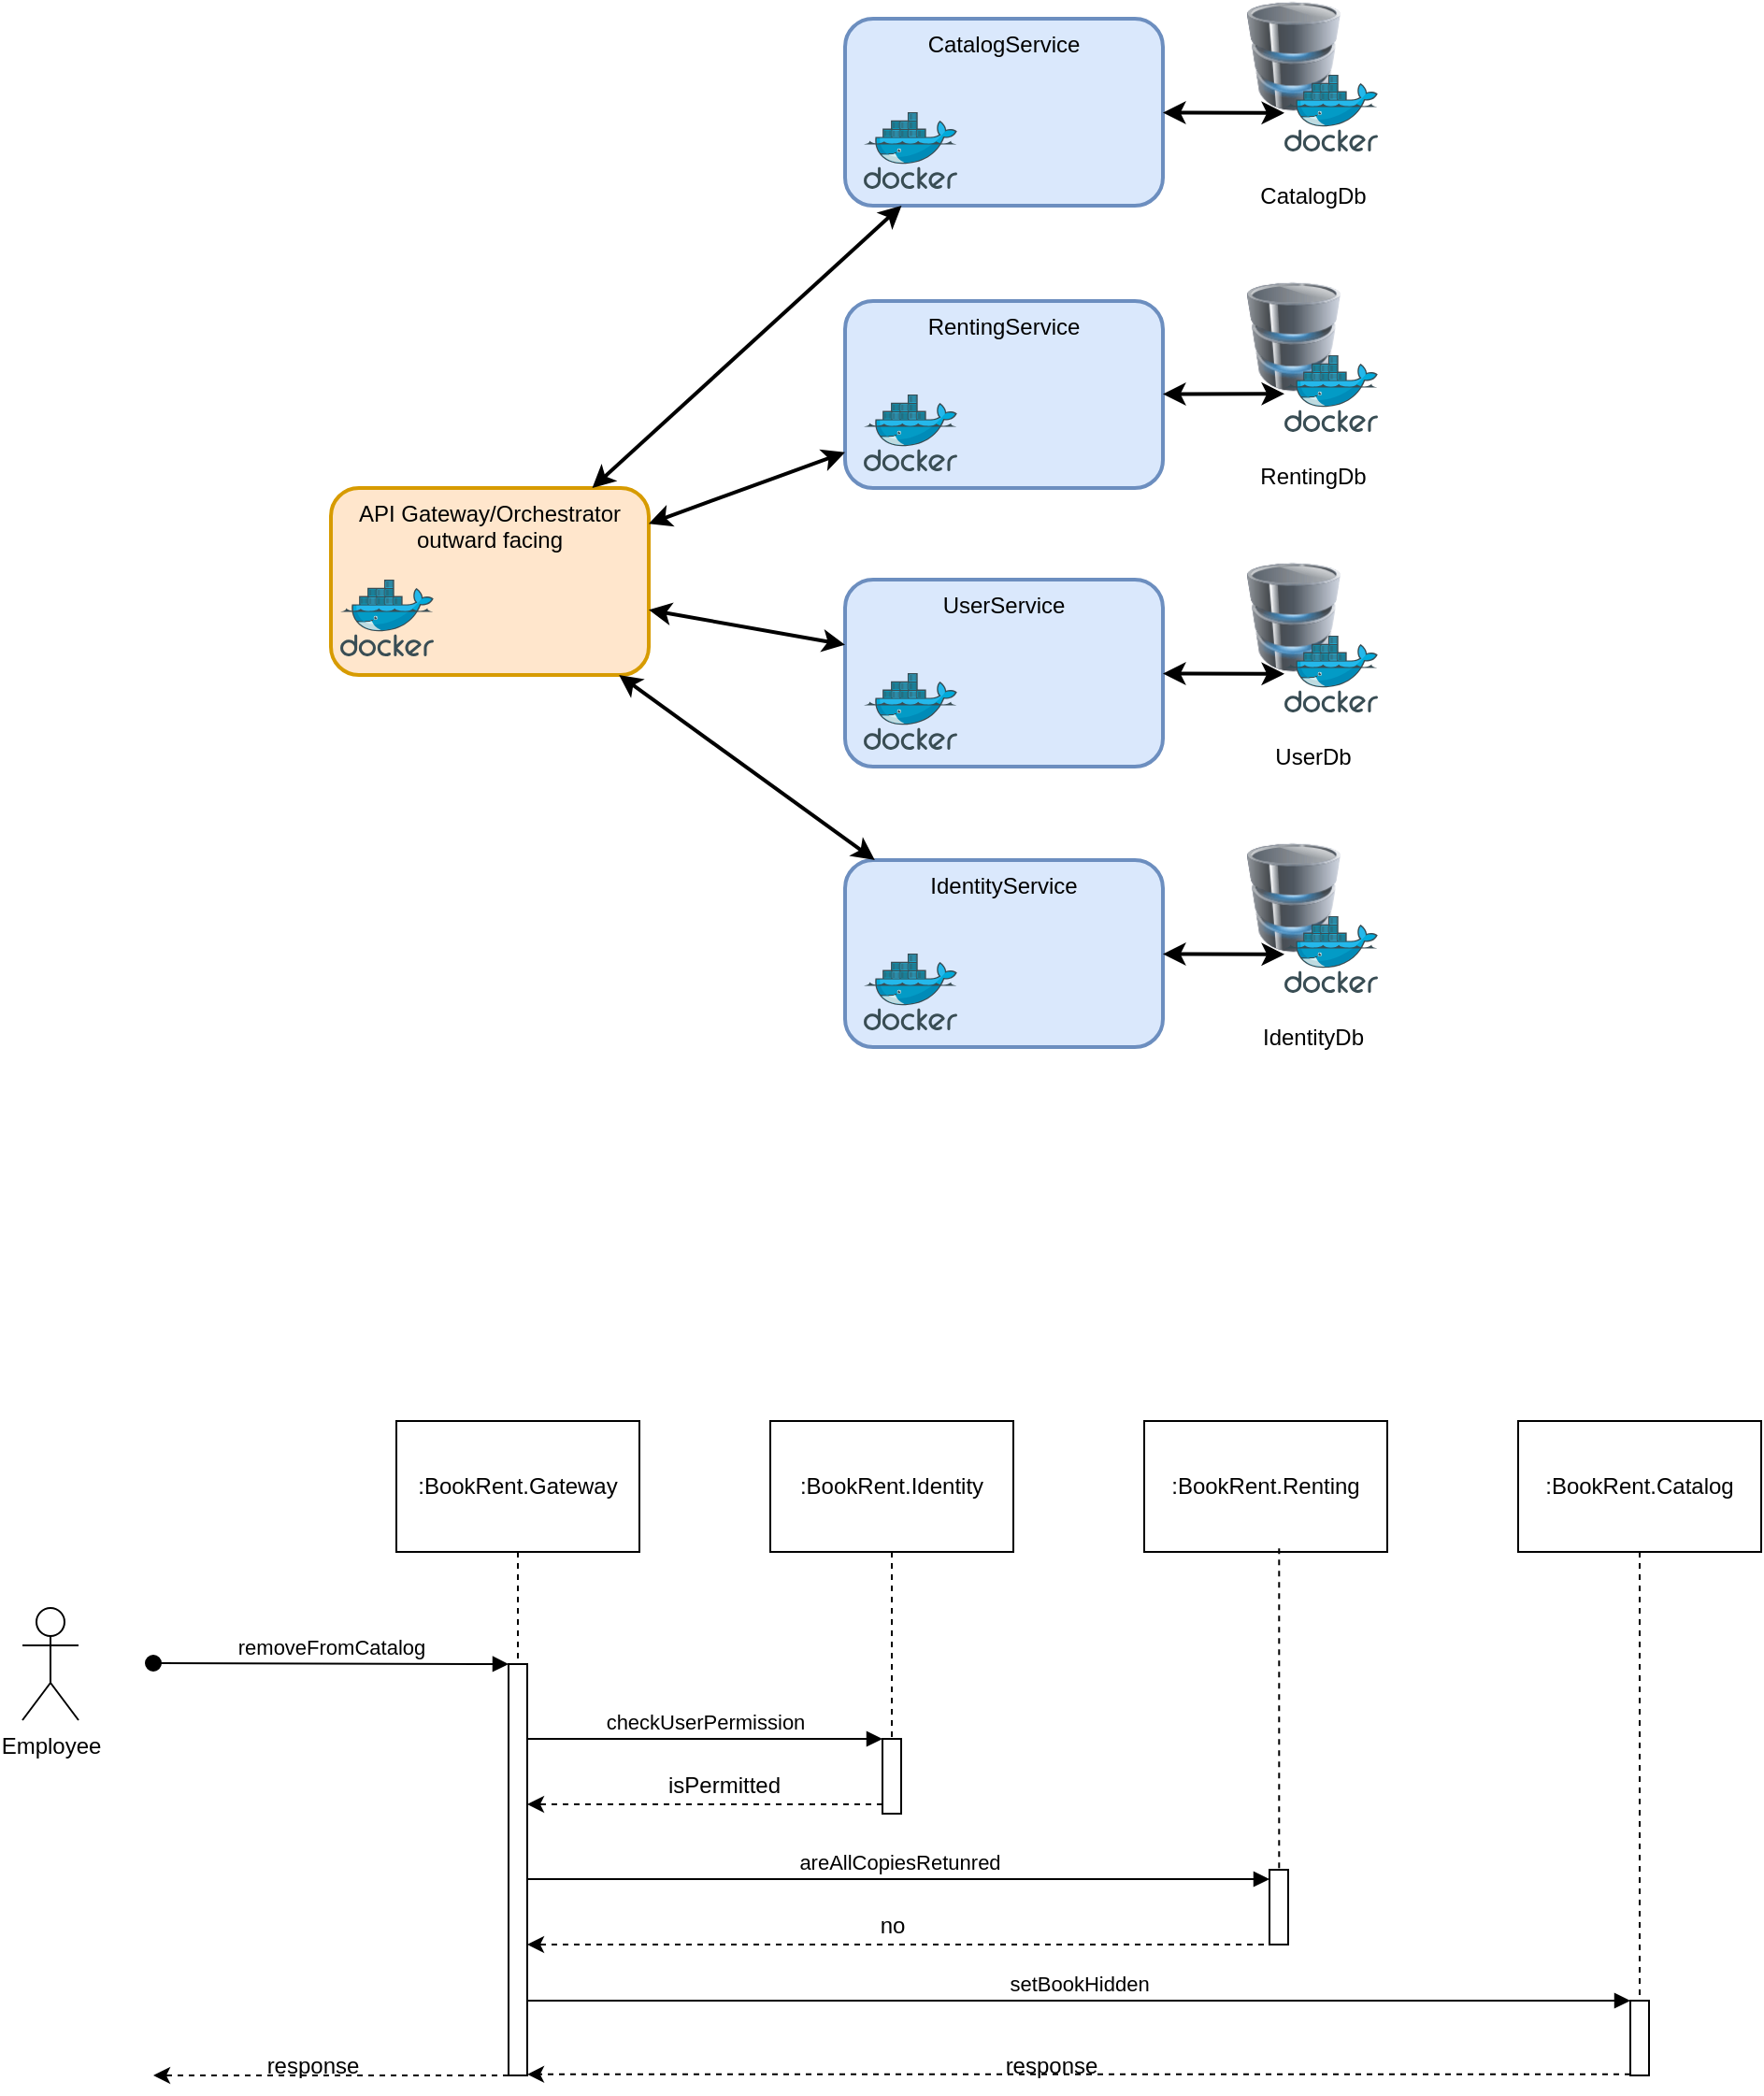 <mxfile version="28.2.5">
  <diagram name="Page-1" id="nKIQ3pjiSAN6Kpks671W">
    <mxGraphModel dx="3038" dy="1126" grid="1" gridSize="10" guides="1" tooltips="1" connect="1" arrows="1" fold="1" page="1" pageScale="1" pageWidth="850" pageHeight="1100" math="0" shadow="0">
      <root>
        <mxCell id="0" />
        <mxCell id="1" parent="0" />
        <mxCell id="wd65NpNhNlbv7quhVMK_-1" value="API Gateway/Orchestrator&lt;div&gt;outward facing&lt;/div&gt;" style="rounded=1;whiteSpace=wrap;html=1;fillColor=#ffe6cc;strokeColor=#d79b00;strokeWidth=2;verticalAlign=top;" vertex="1" parent="1">
          <mxGeometry x="255" y="331" width="170" height="100" as="geometry" />
        </mxCell>
        <mxCell id="MYnqMJr1DU9AEaX-lrMK-1" value="" style="image;sketch=0;aspect=fixed;html=1;points=[];align=center;fontSize=12;image=img/lib/mscae/Docker.svg;" parent="1" vertex="1">
          <mxGeometry x="260" y="380" width="50" height="41" as="geometry" />
        </mxCell>
        <mxCell id="wd65NpNhNlbv7quhVMK_-8" value="" style="group" vertex="1" connectable="0" parent="1">
          <mxGeometry x="530" y="80" width="170" height="100" as="geometry" />
        </mxCell>
        <mxCell id="wd65NpNhNlbv7quhVMK_-6" value="CatalogService" style="rounded=1;whiteSpace=wrap;html=1;fillColor=#dae8fc;strokeColor=#6c8ebf;strokeWidth=2;verticalAlign=top;" vertex="1" parent="wd65NpNhNlbv7quhVMK_-8">
          <mxGeometry width="170" height="100" as="geometry" />
        </mxCell>
        <mxCell id="wd65NpNhNlbv7quhVMK_-7" value="" style="image;sketch=0;aspect=fixed;html=1;points=[];align=center;fontSize=12;image=img/lib/mscae/Docker.svg;" vertex="1" parent="wd65NpNhNlbv7quhVMK_-8">
          <mxGeometry x="10" y="50" width="50" height="41" as="geometry" />
        </mxCell>
        <mxCell id="wd65NpNhNlbv7quhVMK_-9" value="" style="group" vertex="1" connectable="0" parent="1">
          <mxGeometry x="530" y="231" width="170" height="100" as="geometry" />
        </mxCell>
        <mxCell id="wd65NpNhNlbv7quhVMK_-10" value="RentingService" style="rounded=1;whiteSpace=wrap;html=1;fillColor=#dae8fc;strokeColor=#6c8ebf;strokeWidth=2;verticalAlign=top;" vertex="1" parent="wd65NpNhNlbv7quhVMK_-9">
          <mxGeometry width="170" height="100" as="geometry" />
        </mxCell>
        <mxCell id="wd65NpNhNlbv7quhVMK_-11" value="" style="image;sketch=0;aspect=fixed;html=1;points=[];align=center;fontSize=12;image=img/lib/mscae/Docker.svg;" vertex="1" parent="wd65NpNhNlbv7quhVMK_-9">
          <mxGeometry x="10" y="50" width="50" height="41" as="geometry" />
        </mxCell>
        <mxCell id="wd65NpNhNlbv7quhVMK_-12" value="" style="group" vertex="1" connectable="0" parent="1">
          <mxGeometry x="530" y="380" width="170" height="100" as="geometry" />
        </mxCell>
        <mxCell id="wd65NpNhNlbv7quhVMK_-13" value="UserService" style="rounded=1;whiteSpace=wrap;html=1;fillColor=#dae8fc;strokeColor=#6c8ebf;strokeWidth=2;verticalAlign=top;" vertex="1" parent="wd65NpNhNlbv7quhVMK_-12">
          <mxGeometry width="170" height="100" as="geometry" />
        </mxCell>
        <mxCell id="wd65NpNhNlbv7quhVMK_-14" value="" style="image;sketch=0;aspect=fixed;html=1;points=[];align=center;fontSize=12;image=img/lib/mscae/Docker.svg;" vertex="1" parent="wd65NpNhNlbv7quhVMK_-12">
          <mxGeometry x="10" y="50" width="50" height="41" as="geometry" />
        </mxCell>
        <mxCell id="wd65NpNhNlbv7quhVMK_-15" value="" style="group" vertex="1" connectable="0" parent="1">
          <mxGeometry x="530" y="530" width="170" height="100" as="geometry" />
        </mxCell>
        <mxCell id="wd65NpNhNlbv7quhVMK_-16" value="IdentityService" style="rounded=1;whiteSpace=wrap;html=1;fillColor=#dae8fc;strokeColor=#6c8ebf;strokeWidth=2;verticalAlign=top;" vertex="1" parent="wd65NpNhNlbv7quhVMK_-15">
          <mxGeometry width="170" height="100" as="geometry" />
        </mxCell>
        <mxCell id="wd65NpNhNlbv7quhVMK_-17" value="" style="image;sketch=0;aspect=fixed;html=1;points=[];align=center;fontSize=12;image=img/lib/mscae/Docker.svg;" vertex="1" parent="wd65NpNhNlbv7quhVMK_-15">
          <mxGeometry x="10" y="50" width="50" height="41" as="geometry" />
        </mxCell>
        <mxCell id="wd65NpNhNlbv7quhVMK_-19" value="" style="group" vertex="1" connectable="0" parent="1">
          <mxGeometry x="740" y="70" width="80" height="120" as="geometry" />
        </mxCell>
        <mxCell id="wd65NpNhNlbv7quhVMK_-5" value="" style="group" vertex="1" connectable="0" parent="wd65NpNhNlbv7quhVMK_-19">
          <mxGeometry x="5" width="70" height="81" as="geometry" />
        </mxCell>
        <mxCell id="wd65NpNhNlbv7quhVMK_-2" value="" style="image;html=1;image=img/lib/clip_art/computers/Database_128x128.png" vertex="1" parent="wd65NpNhNlbv7quhVMK_-5">
          <mxGeometry width="50" height="60" as="geometry" />
        </mxCell>
        <mxCell id="wd65NpNhNlbv7quhVMK_-3" value="" style="image;sketch=0;aspect=fixed;html=1;points=[];align=center;fontSize=12;image=img/lib/mscae/Docker.svg;" vertex="1" parent="wd65NpNhNlbv7quhVMK_-5">
          <mxGeometry x="20" y="40" width="50" height="41" as="geometry" />
        </mxCell>
        <mxCell id="wd65NpNhNlbv7quhVMK_-18" value="CatalogDb" style="text;html=1;align=center;verticalAlign=middle;resizable=0;points=[];autosize=1;strokeColor=none;fillColor=none;" vertex="1" parent="wd65NpNhNlbv7quhVMK_-19">
          <mxGeometry y="90" width="80" height="30" as="geometry" />
        </mxCell>
        <mxCell id="wd65NpNhNlbv7quhVMK_-20" value="" style="group" vertex="1" connectable="0" parent="1">
          <mxGeometry x="740" y="220" width="80" height="120" as="geometry" />
        </mxCell>
        <mxCell id="wd65NpNhNlbv7quhVMK_-21" value="" style="group" vertex="1" connectable="0" parent="wd65NpNhNlbv7quhVMK_-20">
          <mxGeometry x="5" width="70" height="81" as="geometry" />
        </mxCell>
        <mxCell id="wd65NpNhNlbv7quhVMK_-22" value="" style="image;html=1;image=img/lib/clip_art/computers/Database_128x128.png" vertex="1" parent="wd65NpNhNlbv7quhVMK_-21">
          <mxGeometry width="50" height="60" as="geometry" />
        </mxCell>
        <mxCell id="wd65NpNhNlbv7quhVMK_-23" value="" style="image;sketch=0;aspect=fixed;html=1;points=[];align=center;fontSize=12;image=img/lib/mscae/Docker.svg;" vertex="1" parent="wd65NpNhNlbv7quhVMK_-21">
          <mxGeometry x="20" y="40" width="50" height="41" as="geometry" />
        </mxCell>
        <mxCell id="wd65NpNhNlbv7quhVMK_-24" value="RentingDb" style="text;html=1;align=center;verticalAlign=middle;resizable=0;points=[];autosize=1;strokeColor=none;fillColor=none;" vertex="1" parent="wd65NpNhNlbv7quhVMK_-20">
          <mxGeometry y="90" width="80" height="30" as="geometry" />
        </mxCell>
        <mxCell id="wd65NpNhNlbv7quhVMK_-25" value="" style="group" vertex="1" connectable="0" parent="1">
          <mxGeometry x="740" y="370" width="80" height="120" as="geometry" />
        </mxCell>
        <mxCell id="wd65NpNhNlbv7quhVMK_-26" value="" style="group" vertex="1" connectable="0" parent="wd65NpNhNlbv7quhVMK_-25">
          <mxGeometry x="5" width="70" height="81" as="geometry" />
        </mxCell>
        <mxCell id="wd65NpNhNlbv7quhVMK_-27" value="" style="image;html=1;image=img/lib/clip_art/computers/Database_128x128.png" vertex="1" parent="wd65NpNhNlbv7quhVMK_-26">
          <mxGeometry width="50" height="60" as="geometry" />
        </mxCell>
        <mxCell id="wd65NpNhNlbv7quhVMK_-28" value="" style="image;sketch=0;aspect=fixed;html=1;points=[];align=center;fontSize=12;image=img/lib/mscae/Docker.svg;" vertex="1" parent="wd65NpNhNlbv7quhVMK_-26">
          <mxGeometry x="20" y="40" width="50" height="41" as="geometry" />
        </mxCell>
        <mxCell id="wd65NpNhNlbv7quhVMK_-29" value="UserDb" style="text;html=1;align=center;verticalAlign=middle;resizable=0;points=[];autosize=1;strokeColor=none;fillColor=none;" vertex="1" parent="wd65NpNhNlbv7quhVMK_-25">
          <mxGeometry x="10" y="90" width="60" height="30" as="geometry" />
        </mxCell>
        <mxCell id="wd65NpNhNlbv7quhVMK_-30" value="" style="group" vertex="1" connectable="0" parent="1">
          <mxGeometry x="740" y="520" width="80" height="120" as="geometry" />
        </mxCell>
        <mxCell id="wd65NpNhNlbv7quhVMK_-31" value="" style="group" vertex="1" connectable="0" parent="wd65NpNhNlbv7quhVMK_-30">
          <mxGeometry x="5" width="70" height="81" as="geometry" />
        </mxCell>
        <mxCell id="wd65NpNhNlbv7quhVMK_-32" value="" style="image;html=1;image=img/lib/clip_art/computers/Database_128x128.png" vertex="1" parent="wd65NpNhNlbv7quhVMK_-31">
          <mxGeometry width="50" height="60" as="geometry" />
        </mxCell>
        <mxCell id="wd65NpNhNlbv7quhVMK_-33" value="" style="image;sketch=0;aspect=fixed;html=1;points=[];align=center;fontSize=12;image=img/lib/mscae/Docker.svg;" vertex="1" parent="wd65NpNhNlbv7quhVMK_-31">
          <mxGeometry x="20" y="40" width="50" height="41" as="geometry" />
        </mxCell>
        <mxCell id="wd65NpNhNlbv7quhVMK_-34" value="IdentityDb" style="text;html=1;align=center;verticalAlign=middle;resizable=0;points=[];autosize=1;strokeColor=none;fillColor=none;" vertex="1" parent="wd65NpNhNlbv7quhVMK_-30">
          <mxGeometry y="90" width="80" height="30" as="geometry" />
        </mxCell>
        <mxCell id="wd65NpNhNlbv7quhVMK_-35" value="" style="endArrow=classic;startArrow=classic;html=1;rounded=0;strokeWidth=2;" edge="1" parent="1" source="wd65NpNhNlbv7quhVMK_-1" target="wd65NpNhNlbv7quhVMK_-6">
          <mxGeometry width="50" height="50" relative="1" as="geometry">
            <mxPoint x="400" y="410" as="sourcePoint" />
            <mxPoint x="450" y="360" as="targetPoint" />
          </mxGeometry>
        </mxCell>
        <mxCell id="wd65NpNhNlbv7quhVMK_-36" value="" style="endArrow=classic;startArrow=classic;html=1;rounded=0;strokeWidth=2;" edge="1" parent="1" source="wd65NpNhNlbv7quhVMK_-1" target="wd65NpNhNlbv7quhVMK_-10">
          <mxGeometry width="50" height="50" relative="1" as="geometry">
            <mxPoint x="620" y="411" as="sourcePoint" />
            <mxPoint x="785" y="260" as="targetPoint" />
          </mxGeometry>
        </mxCell>
        <mxCell id="wd65NpNhNlbv7quhVMK_-37" value="" style="endArrow=classic;startArrow=classic;html=1;rounded=0;strokeWidth=2;" edge="1" parent="1" source="wd65NpNhNlbv7quhVMK_-1" target="wd65NpNhNlbv7quhVMK_-13">
          <mxGeometry width="50" height="50" relative="1" as="geometry">
            <mxPoint x="590" y="451" as="sourcePoint" />
            <mxPoint x="755" y="300" as="targetPoint" />
          </mxGeometry>
        </mxCell>
        <mxCell id="wd65NpNhNlbv7quhVMK_-38" value="" style="endArrow=classic;startArrow=classic;html=1;rounded=0;strokeWidth=2;" edge="1" parent="1" source="wd65NpNhNlbv7quhVMK_-1" target="wd65NpNhNlbv7quhVMK_-16">
          <mxGeometry width="50" height="50" relative="1" as="geometry">
            <mxPoint x="640" y="601" as="sourcePoint" />
            <mxPoint x="805" y="450" as="targetPoint" />
          </mxGeometry>
        </mxCell>
        <mxCell id="wd65NpNhNlbv7quhVMK_-39" value="" style="endArrow=classic;startArrow=classic;html=1;rounded=0;strokeWidth=2;" edge="1" parent="1" source="wd65NpNhNlbv7quhVMK_-16" target="wd65NpNhNlbv7quhVMK_-33">
          <mxGeometry width="50" height="50" relative="1" as="geometry">
            <mxPoint x="900" y="550" as="sourcePoint" />
            <mxPoint x="1037" y="649" as="targetPoint" />
          </mxGeometry>
        </mxCell>
        <mxCell id="wd65NpNhNlbv7quhVMK_-40" value="" style="endArrow=classic;startArrow=classic;html=1;rounded=0;strokeWidth=2;" edge="1" parent="1" source="wd65NpNhNlbv7quhVMK_-13" target="wd65NpNhNlbv7quhVMK_-28">
          <mxGeometry width="50" height="50" relative="1" as="geometry">
            <mxPoint x="690" y="431" as="sourcePoint" />
            <mxPoint x="755" y="431" as="targetPoint" />
          </mxGeometry>
        </mxCell>
        <mxCell id="wd65NpNhNlbv7quhVMK_-41" value="" style="endArrow=classic;startArrow=classic;html=1;rounded=0;strokeWidth=2;" edge="1" parent="1" source="wd65NpNhNlbv7quhVMK_-10" target="wd65NpNhNlbv7quhVMK_-23">
          <mxGeometry width="50" height="50" relative="1" as="geometry">
            <mxPoint x="750" y="470" as="sourcePoint" />
            <mxPoint x="815" y="470" as="targetPoint" />
          </mxGeometry>
        </mxCell>
        <mxCell id="wd65NpNhNlbv7quhVMK_-42" value="" style="endArrow=classic;startArrow=classic;html=1;rounded=0;strokeWidth=2;" edge="1" parent="1" source="wd65NpNhNlbv7quhVMK_-6" target="wd65NpNhNlbv7quhVMK_-3">
          <mxGeometry width="50" height="50" relative="1" as="geometry">
            <mxPoint x="810" y="300" as="sourcePoint" />
            <mxPoint x="875" y="300" as="targetPoint" />
          </mxGeometry>
        </mxCell>
        <mxCell id="wd65NpNhNlbv7quhVMK_-43" value="Employee" style="shape=umlActor;verticalLabelPosition=bottom;verticalAlign=top;html=1;outlineConnect=0;" vertex="1" parent="1">
          <mxGeometry x="90" y="930" width="30" height="60" as="geometry" />
        </mxCell>
        <mxCell id="wd65NpNhNlbv7quhVMK_-44" value="removeFromCatalog" style="html=1;verticalAlign=bottom;startArrow=oval;startFill=1;endArrow=block;startSize=8;curved=0;rounded=0;" edge="1" parent="1" target="wd65NpNhNlbv7quhVMK_-46">
          <mxGeometry width="60" relative="1" as="geometry">
            <mxPoint x="160" y="959.5" as="sourcePoint" />
            <mxPoint x="320" y="960" as="targetPoint" />
          </mxGeometry>
        </mxCell>
        <mxCell id="wd65NpNhNlbv7quhVMK_-45" value=":BookRent.Gateway" style="html=1;whiteSpace=wrap;" vertex="1" parent="1">
          <mxGeometry x="290" y="830" width="130" height="70" as="geometry" />
        </mxCell>
        <mxCell id="wd65NpNhNlbv7quhVMK_-46" value="" style="html=1;points=[[0,0,0,0,5],[0,1,0,0,-5],[1,0,0,0,5],[1,1,0,0,-5]];perimeter=orthogonalPerimeter;outlineConnect=0;targetShapes=umlLifeline;portConstraint=eastwest;newEdgeStyle={&quot;curved&quot;:0,&quot;rounded&quot;:0};" vertex="1" parent="1">
          <mxGeometry x="350" y="960" width="10" height="220" as="geometry" />
        </mxCell>
        <mxCell id="wd65NpNhNlbv7quhVMK_-48" value="" style="endArrow=none;dashed=1;html=1;rounded=0;" edge="1" parent="1" source="wd65NpNhNlbv7quhVMK_-45" target="wd65NpNhNlbv7quhVMK_-46">
          <mxGeometry width="50" height="50" relative="1" as="geometry">
            <mxPoint x="400" y="890" as="sourcePoint" />
            <mxPoint x="450" y="840" as="targetPoint" />
          </mxGeometry>
        </mxCell>
        <mxCell id="wd65NpNhNlbv7quhVMK_-49" value=":BookRent.Identity" style="html=1;whiteSpace=wrap;" vertex="1" parent="1">
          <mxGeometry x="490" y="830" width="130" height="70" as="geometry" />
        </mxCell>
        <mxCell id="wd65NpNhNlbv7quhVMK_-50" value=":BookRent.Renting" style="html=1;whiteSpace=wrap;" vertex="1" parent="1">
          <mxGeometry x="690" y="830" width="130" height="70" as="geometry" />
        </mxCell>
        <mxCell id="wd65NpNhNlbv7quhVMK_-51" value=":BookRent.Catalog" style="html=1;whiteSpace=wrap;" vertex="1" parent="1">
          <mxGeometry x="890" y="830" width="130" height="70" as="geometry" />
        </mxCell>
        <mxCell id="wd65NpNhNlbv7quhVMK_-52" value="" style="endArrow=none;dashed=1;html=1;rounded=0;" edge="1" parent="1" source="wd65NpNhNlbv7quhVMK_-49" target="wd65NpNhNlbv7quhVMK_-54">
          <mxGeometry width="50" height="50" relative="1" as="geometry">
            <mxPoint x="540" y="990" as="sourcePoint" />
            <mxPoint x="560" y="980" as="targetPoint" />
          </mxGeometry>
        </mxCell>
        <mxCell id="wd65NpNhNlbv7quhVMK_-53" value="checkUserPermission" style="html=1;verticalAlign=bottom;startArrow=none;startFill=0;endArrow=block;startSize=8;curved=0;rounded=0;" edge="1" parent="1">
          <mxGeometry width="60" relative="1" as="geometry">
            <mxPoint x="360" y="1000" as="sourcePoint" />
            <mxPoint x="550" y="1000" as="targetPoint" />
          </mxGeometry>
        </mxCell>
        <mxCell id="wd65NpNhNlbv7quhVMK_-54" value="" style="html=1;points=[[0,0,0,0,5],[0,1,0,0,-5],[1,0,0,0,5],[1,1,0,0,-5]];perimeter=orthogonalPerimeter;outlineConnect=0;targetShapes=umlLifeline;portConstraint=eastwest;newEdgeStyle={&quot;curved&quot;:0,&quot;rounded&quot;:0};" vertex="1" parent="1">
          <mxGeometry x="550" y="1000" width="10" height="40" as="geometry" />
        </mxCell>
        <mxCell id="wd65NpNhNlbv7quhVMK_-55" value="" style="endArrow=classic;html=1;rounded=0;dashed=1;exitX=0;exitY=1;exitDx=0;exitDy=-5;exitPerimeter=0;" edge="1" parent="1" source="wd65NpNhNlbv7quhVMK_-54" target="wd65NpNhNlbv7quhVMK_-46">
          <mxGeometry width="50" height="50" relative="1" as="geometry">
            <mxPoint x="400" y="1020" as="sourcePoint" />
            <mxPoint x="450" y="970" as="targetPoint" />
          </mxGeometry>
        </mxCell>
        <mxCell id="wd65NpNhNlbv7quhVMK_-56" value="isPermitted" style="text;html=1;align=center;verticalAlign=middle;resizable=0;points=[];autosize=1;strokeColor=none;fillColor=none;" vertex="1" parent="1">
          <mxGeometry x="425" y="1010" width="80" height="30" as="geometry" />
        </mxCell>
        <mxCell id="wd65NpNhNlbv7quhVMK_-57" value="" style="endArrow=none;dashed=1;html=1;rounded=0;exitX=0.555;exitY=0.973;exitDx=0;exitDy=0;exitPerimeter=0;" edge="1" parent="1" source="wd65NpNhNlbv7quhVMK_-50" target="wd65NpNhNlbv7quhVMK_-58">
          <mxGeometry width="50" height="50" relative="1" as="geometry">
            <mxPoint x="580" y="970" as="sourcePoint" />
            <mxPoint x="580" y="1070" as="targetPoint" />
          </mxGeometry>
        </mxCell>
        <mxCell id="wd65NpNhNlbv7quhVMK_-58" value="" style="html=1;points=[[0,0,0,0,5],[0,1,0,0,-5],[1,0,0,0,5],[1,1,0,0,-5]];perimeter=orthogonalPerimeter;outlineConnect=0;targetShapes=umlLifeline;portConstraint=eastwest;newEdgeStyle={&quot;curved&quot;:0,&quot;rounded&quot;:0};" vertex="1" parent="1">
          <mxGeometry x="757" y="1070" width="10" height="40" as="geometry" />
        </mxCell>
        <mxCell id="wd65NpNhNlbv7quhVMK_-59" value="areAllCopiesRetunred" style="html=1;verticalAlign=bottom;startArrow=none;startFill=0;endArrow=block;startSize=8;curved=0;rounded=0;entryX=0;entryY=0;entryDx=0;entryDy=5;entryPerimeter=0;" edge="1" parent="1" source="wd65NpNhNlbv7quhVMK_-46" target="wd65NpNhNlbv7quhVMK_-58">
          <mxGeometry width="60" relative="1" as="geometry">
            <mxPoint x="590" y="1040" as="sourcePoint" />
            <mxPoint x="780" y="1041" as="targetPoint" />
          </mxGeometry>
        </mxCell>
        <mxCell id="wd65NpNhNlbv7quhVMK_-60" value="" style="endArrow=classic;html=1;rounded=0;dashed=1;exitX=0.3;exitY=1;exitDx=0;exitDy=0;exitPerimeter=0;" edge="1" parent="1" source="wd65NpNhNlbv7quhVMK_-58" target="wd65NpNhNlbv7quhVMK_-46">
          <mxGeometry width="50" height="50" relative="1" as="geometry">
            <mxPoint x="720" y="1040" as="sourcePoint" />
            <mxPoint x="530" y="1040" as="targetPoint" />
          </mxGeometry>
        </mxCell>
        <mxCell id="wd65NpNhNlbv7quhVMK_-61" value="no" style="text;html=1;align=center;verticalAlign=middle;resizable=0;points=[];autosize=1;strokeColor=none;fillColor=none;" vertex="1" parent="1">
          <mxGeometry x="535" y="1085" width="40" height="30" as="geometry" />
        </mxCell>
        <mxCell id="wd65NpNhNlbv7quhVMK_-62" value="" style="endArrow=none;dashed=1;html=1;rounded=0;" edge="1" parent="1" source="wd65NpNhNlbv7quhVMK_-51" target="wd65NpNhNlbv7quhVMK_-63">
          <mxGeometry width="50" height="50" relative="1" as="geometry">
            <mxPoint x="810" y="940" as="sourcePoint" />
            <mxPoint x="810" y="1112" as="targetPoint" />
          </mxGeometry>
        </mxCell>
        <mxCell id="wd65NpNhNlbv7quhVMK_-63" value="" style="html=1;points=[[0,0,0,0,5],[0,1,0,0,-5],[1,0,0,0,5],[1,1,0,0,-5]];perimeter=orthogonalPerimeter;outlineConnect=0;targetShapes=umlLifeline;portConstraint=eastwest;newEdgeStyle={&quot;curved&quot;:0,&quot;rounded&quot;:0};" vertex="1" parent="1">
          <mxGeometry x="950" y="1140" width="10" height="40" as="geometry" />
        </mxCell>
        <mxCell id="wd65NpNhNlbv7quhVMK_-64" value="setBookHidden" style="html=1;verticalAlign=bottom;startArrow=none;startFill=0;endArrow=block;startSize=8;curved=0;rounded=0;" edge="1" parent="1" target="wd65NpNhNlbv7quhVMK_-63">
          <mxGeometry width="60" relative="1" as="geometry">
            <mxPoint x="360" y="1140" as="sourcePoint" />
            <mxPoint x="757" y="1140" as="targetPoint" />
          </mxGeometry>
        </mxCell>
        <mxCell id="wd65NpNhNlbv7quhVMK_-66" value="" style="endArrow=classic;html=1;rounded=0;dashed=1;" edge="1" parent="1">
          <mxGeometry width="50" height="50" relative="1" as="geometry">
            <mxPoint x="950" y="1179.43" as="sourcePoint" />
            <mxPoint x="360" y="1179.43" as="targetPoint" />
          </mxGeometry>
        </mxCell>
        <mxCell id="wd65NpNhNlbv7quhVMK_-67" value="response" style="text;html=1;align=center;verticalAlign=middle;resizable=0;points=[];autosize=1;strokeColor=none;fillColor=none;" vertex="1" parent="1">
          <mxGeometry x="605" y="1160" width="70" height="30" as="geometry" />
        </mxCell>
        <mxCell id="wd65NpNhNlbv7quhVMK_-68" value="" style="endArrow=classic;html=1;rounded=0;dashed=1;" edge="1" parent="1" source="wd65NpNhNlbv7quhVMK_-46">
          <mxGeometry width="50" height="50" relative="1" as="geometry">
            <mxPoint x="780" y="1250" as="sourcePoint" />
            <mxPoint x="160" y="1180" as="targetPoint" />
          </mxGeometry>
        </mxCell>
        <mxCell id="wd65NpNhNlbv7quhVMK_-69" value="response" style="text;html=1;align=center;verticalAlign=middle;resizable=0;points=[];autosize=1;strokeColor=none;fillColor=none;" vertex="1" parent="1">
          <mxGeometry x="210" y="1160" width="70" height="30" as="geometry" />
        </mxCell>
      </root>
    </mxGraphModel>
  </diagram>
</mxfile>
